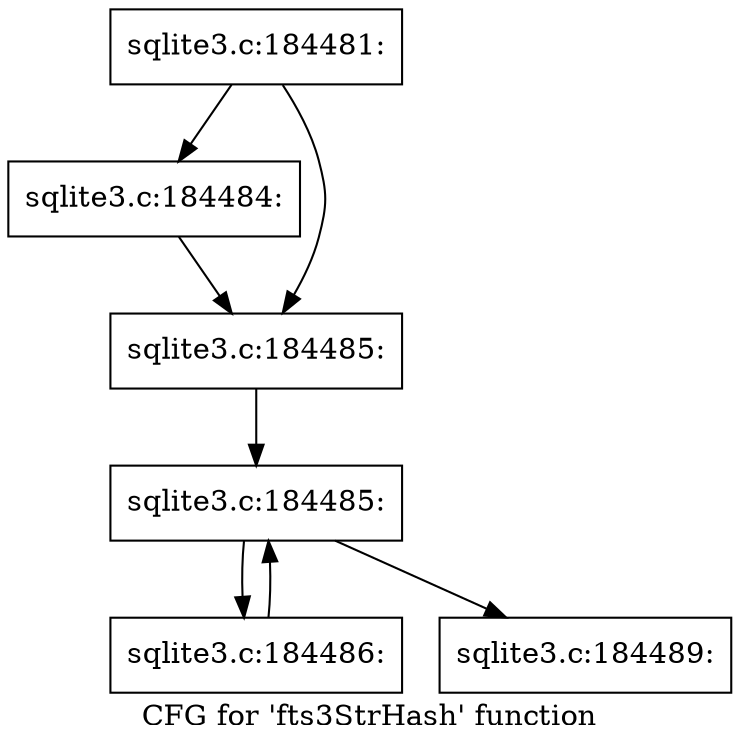 digraph "CFG for 'fts3StrHash' function" {
	label="CFG for 'fts3StrHash' function";

	Node0x55c0fab2bb60 [shape=record,label="{sqlite3.c:184481:}"];
	Node0x55c0fab2bb60 -> Node0x55c0fab30460;
	Node0x55c0fab2bb60 -> Node0x55c0fab304b0;
	Node0x55c0fab30460 [shape=record,label="{sqlite3.c:184484:}"];
	Node0x55c0fab30460 -> Node0x55c0fab304b0;
	Node0x55c0fab304b0 [shape=record,label="{sqlite3.c:184485:}"];
	Node0x55c0fab304b0 -> Node0x55c0fab30b10;
	Node0x55c0fab30b10 [shape=record,label="{sqlite3.c:184485:}"];
	Node0x55c0fab30b10 -> Node0x55c0fab30ec0;
	Node0x55c0fab30b10 -> Node0x55c0fab30c70;
	Node0x55c0fab30ec0 [shape=record,label="{sqlite3.c:184486:}"];
	Node0x55c0fab30ec0 -> Node0x55c0fab30b10;
	Node0x55c0fab30c70 [shape=record,label="{sqlite3.c:184489:}"];
}
